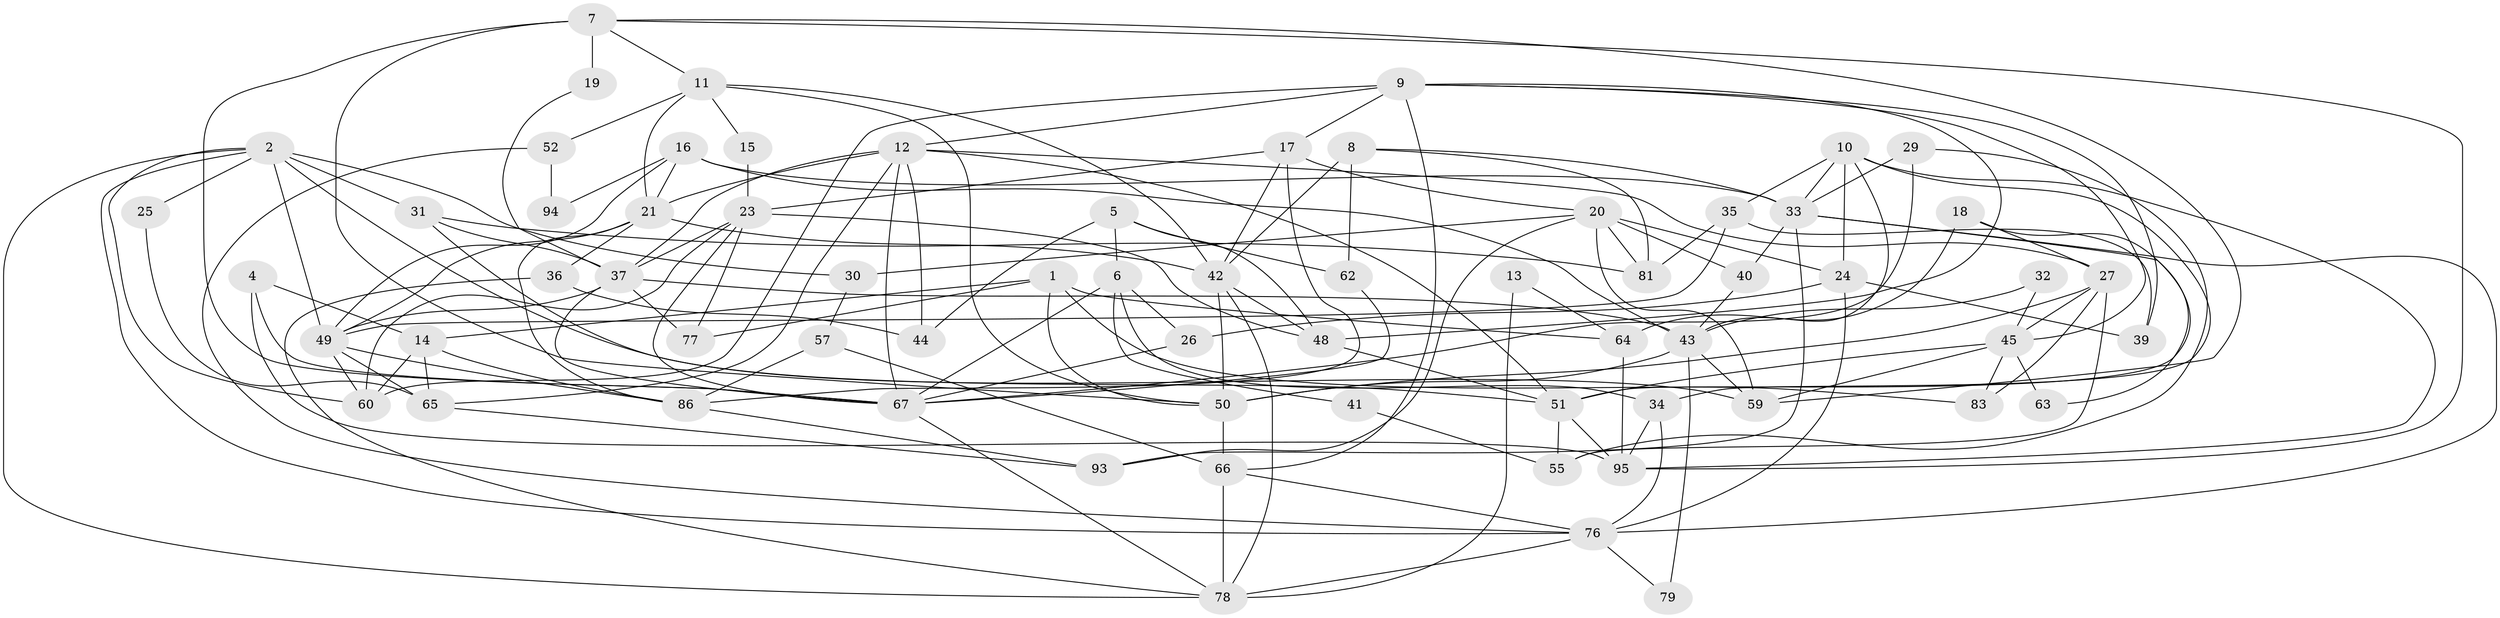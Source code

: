 // Generated by graph-tools (version 1.1) at 2025/52/02/27/25 19:52:04]
// undirected, 66 vertices, 158 edges
graph export_dot {
graph [start="1"]
  node [color=gray90,style=filled];
  1 [super="+47"];
  2 [super="+3"];
  4;
  5;
  6 [super="+80"];
  7 [super="+96"];
  8 [super="+71"];
  9 [super="+70"];
  10 [super="+22"];
  11 [super="+68"];
  12 [super="+58"];
  13;
  14;
  15;
  16;
  17;
  18;
  19;
  20 [super="+53"];
  21 [super="+91"];
  23 [super="+28"];
  24 [super="+84"];
  25;
  26;
  27 [super="+72"];
  29;
  30;
  31 [super="+46"];
  32;
  33 [super="+38"];
  34;
  35;
  36;
  37 [super="+61"];
  39;
  40;
  41;
  42 [super="+73"];
  43 [super="+54"];
  44;
  45 [super="+56"];
  48 [super="+69"];
  49 [super="+87"];
  50;
  51 [super="+74"];
  52;
  55;
  57;
  59 [super="+75"];
  60;
  62;
  63;
  64;
  65 [super="+89"];
  66 [super="+90"];
  67 [super="+92"];
  76 [super="+85"];
  77;
  78 [super="+82"];
  79;
  81;
  83;
  86 [super="+88"];
  93;
  94;
  95;
  1 -- 14;
  1 -- 83;
  1 -- 64;
  1 -- 50;
  1 -- 77;
  2 -- 59;
  2 -- 78;
  2 -- 31;
  2 -- 49;
  2 -- 30;
  2 -- 25;
  2 -- 76;
  2 -- 60;
  4 -- 14;
  4 -- 95;
  4 -- 67;
  5 -- 44;
  5 -- 6;
  5 -- 62;
  5 -- 48;
  6 -- 34;
  6 -- 41;
  6 -- 26;
  6 -- 67;
  7 -- 67;
  7 -- 19 [weight=2];
  7 -- 50;
  7 -- 59;
  7 -- 95;
  7 -- 11;
  8 -- 62;
  8 -- 81;
  8 -- 42;
  8 -- 33;
  9 -- 39 [weight=2];
  9 -- 17;
  9 -- 66 [weight=2];
  9 -- 48;
  9 -- 12;
  9 -- 60;
  9 -- 45;
  10 -- 33;
  10 -- 34;
  10 -- 35;
  10 -- 95;
  10 -- 43;
  10 -- 24;
  11 -- 21;
  11 -- 52;
  11 -- 42;
  11 -- 50;
  11 -- 15;
  12 -- 37 [weight=2];
  12 -- 44;
  12 -- 21;
  12 -- 65;
  12 -- 51;
  12 -- 27;
  12 -- 67;
  13 -- 64;
  13 -- 78;
  14 -- 86;
  14 -- 60;
  14 -- 65;
  15 -- 23;
  16 -- 49;
  16 -- 21;
  16 -- 94;
  16 -- 33;
  16 -- 43;
  17 -- 42;
  17 -- 23;
  17 -- 86;
  17 -- 20;
  18 -- 27;
  18 -- 64;
  18 -- 51;
  19 -- 37;
  20 -- 81;
  20 -- 40;
  20 -- 24;
  20 -- 30;
  20 -- 93;
  20 -- 59;
  21 -- 42;
  21 -- 36;
  21 -- 86;
  21 -- 49;
  23 -- 60;
  23 -- 77;
  23 -- 48;
  23 -- 67;
  23 -- 37;
  24 -- 39;
  24 -- 26;
  24 -- 76;
  25 -- 65;
  26 -- 67;
  27 -- 50;
  27 -- 83;
  27 -- 45;
  27 -- 55;
  29 -- 55;
  29 -- 67;
  29 -- 33;
  30 -- 57;
  31 -- 37;
  31 -- 81;
  31 -- 51;
  32 -- 43;
  32 -- 45;
  33 -- 40;
  33 -- 76;
  33 -- 93;
  33 -- 63;
  34 -- 95;
  34 -- 76;
  35 -- 81;
  35 -- 39;
  35 -- 49;
  36 -- 78;
  36 -- 44;
  37 -- 77;
  37 -- 67;
  37 -- 43;
  37 -- 49;
  40 -- 43;
  41 -- 55;
  42 -- 50;
  42 -- 48;
  42 -- 78;
  43 -- 50;
  43 -- 59;
  43 -- 79;
  45 -- 59;
  45 -- 63;
  45 -- 83;
  45 -- 51;
  48 -- 51;
  49 -- 60;
  49 -- 65;
  49 -- 86;
  50 -- 66;
  51 -- 55;
  51 -- 95;
  52 -- 76;
  52 -- 94;
  57 -- 86;
  57 -- 66;
  62 -- 67;
  64 -- 95;
  65 -- 93;
  66 -- 76;
  66 -- 78;
  67 -- 78;
  76 -- 79;
  76 -- 78;
  86 -- 93;
}
